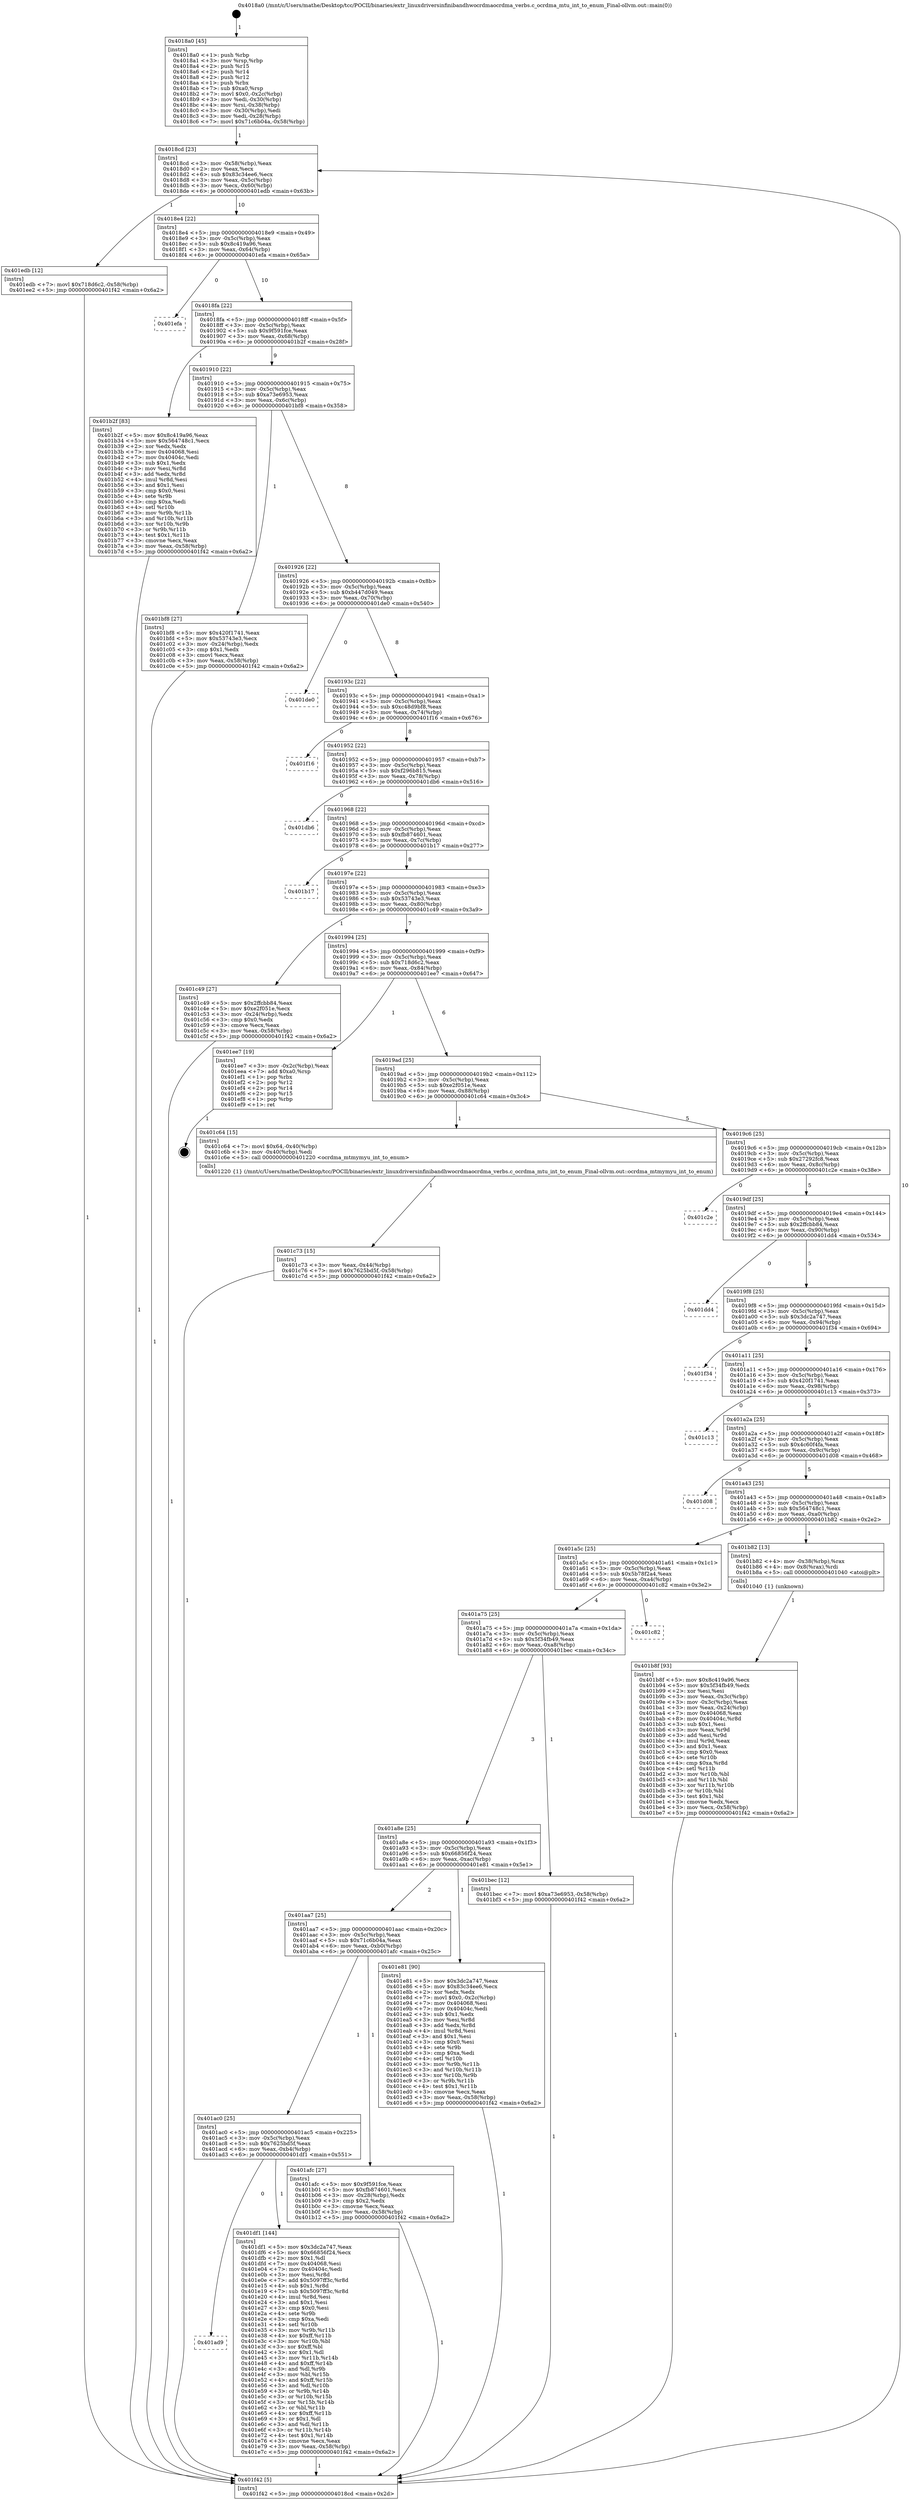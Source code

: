 digraph "0x4018a0" {
  label = "0x4018a0 (/mnt/c/Users/mathe/Desktop/tcc/POCII/binaries/extr_linuxdriversinfinibandhwocrdmaocrdma_verbs.c_ocrdma_mtu_int_to_enum_Final-ollvm.out::main(0))"
  labelloc = "t"
  node[shape=record]

  Entry [label="",width=0.3,height=0.3,shape=circle,fillcolor=black,style=filled]
  "0x4018cd" [label="{
     0x4018cd [23]\l
     | [instrs]\l
     &nbsp;&nbsp;0x4018cd \<+3\>: mov -0x58(%rbp),%eax\l
     &nbsp;&nbsp;0x4018d0 \<+2\>: mov %eax,%ecx\l
     &nbsp;&nbsp;0x4018d2 \<+6\>: sub $0x83c34ee6,%ecx\l
     &nbsp;&nbsp;0x4018d8 \<+3\>: mov %eax,-0x5c(%rbp)\l
     &nbsp;&nbsp;0x4018db \<+3\>: mov %ecx,-0x60(%rbp)\l
     &nbsp;&nbsp;0x4018de \<+6\>: je 0000000000401edb \<main+0x63b\>\l
  }"]
  "0x401edb" [label="{
     0x401edb [12]\l
     | [instrs]\l
     &nbsp;&nbsp;0x401edb \<+7\>: movl $0x718d6c2,-0x58(%rbp)\l
     &nbsp;&nbsp;0x401ee2 \<+5\>: jmp 0000000000401f42 \<main+0x6a2\>\l
  }"]
  "0x4018e4" [label="{
     0x4018e4 [22]\l
     | [instrs]\l
     &nbsp;&nbsp;0x4018e4 \<+5\>: jmp 00000000004018e9 \<main+0x49\>\l
     &nbsp;&nbsp;0x4018e9 \<+3\>: mov -0x5c(%rbp),%eax\l
     &nbsp;&nbsp;0x4018ec \<+5\>: sub $0x8c419a96,%eax\l
     &nbsp;&nbsp;0x4018f1 \<+3\>: mov %eax,-0x64(%rbp)\l
     &nbsp;&nbsp;0x4018f4 \<+6\>: je 0000000000401efa \<main+0x65a\>\l
  }"]
  Exit [label="",width=0.3,height=0.3,shape=circle,fillcolor=black,style=filled,peripheries=2]
  "0x401efa" [label="{
     0x401efa\l
  }", style=dashed]
  "0x4018fa" [label="{
     0x4018fa [22]\l
     | [instrs]\l
     &nbsp;&nbsp;0x4018fa \<+5\>: jmp 00000000004018ff \<main+0x5f\>\l
     &nbsp;&nbsp;0x4018ff \<+3\>: mov -0x5c(%rbp),%eax\l
     &nbsp;&nbsp;0x401902 \<+5\>: sub $0x9f591fce,%eax\l
     &nbsp;&nbsp;0x401907 \<+3\>: mov %eax,-0x68(%rbp)\l
     &nbsp;&nbsp;0x40190a \<+6\>: je 0000000000401b2f \<main+0x28f\>\l
  }"]
  "0x401ad9" [label="{
     0x401ad9\l
  }", style=dashed]
  "0x401b2f" [label="{
     0x401b2f [83]\l
     | [instrs]\l
     &nbsp;&nbsp;0x401b2f \<+5\>: mov $0x8c419a96,%eax\l
     &nbsp;&nbsp;0x401b34 \<+5\>: mov $0x564748c1,%ecx\l
     &nbsp;&nbsp;0x401b39 \<+2\>: xor %edx,%edx\l
     &nbsp;&nbsp;0x401b3b \<+7\>: mov 0x404068,%esi\l
     &nbsp;&nbsp;0x401b42 \<+7\>: mov 0x40404c,%edi\l
     &nbsp;&nbsp;0x401b49 \<+3\>: sub $0x1,%edx\l
     &nbsp;&nbsp;0x401b4c \<+3\>: mov %esi,%r8d\l
     &nbsp;&nbsp;0x401b4f \<+3\>: add %edx,%r8d\l
     &nbsp;&nbsp;0x401b52 \<+4\>: imul %r8d,%esi\l
     &nbsp;&nbsp;0x401b56 \<+3\>: and $0x1,%esi\l
     &nbsp;&nbsp;0x401b59 \<+3\>: cmp $0x0,%esi\l
     &nbsp;&nbsp;0x401b5c \<+4\>: sete %r9b\l
     &nbsp;&nbsp;0x401b60 \<+3\>: cmp $0xa,%edi\l
     &nbsp;&nbsp;0x401b63 \<+4\>: setl %r10b\l
     &nbsp;&nbsp;0x401b67 \<+3\>: mov %r9b,%r11b\l
     &nbsp;&nbsp;0x401b6a \<+3\>: and %r10b,%r11b\l
     &nbsp;&nbsp;0x401b6d \<+3\>: xor %r10b,%r9b\l
     &nbsp;&nbsp;0x401b70 \<+3\>: or %r9b,%r11b\l
     &nbsp;&nbsp;0x401b73 \<+4\>: test $0x1,%r11b\l
     &nbsp;&nbsp;0x401b77 \<+3\>: cmovne %ecx,%eax\l
     &nbsp;&nbsp;0x401b7a \<+3\>: mov %eax,-0x58(%rbp)\l
     &nbsp;&nbsp;0x401b7d \<+5\>: jmp 0000000000401f42 \<main+0x6a2\>\l
  }"]
  "0x401910" [label="{
     0x401910 [22]\l
     | [instrs]\l
     &nbsp;&nbsp;0x401910 \<+5\>: jmp 0000000000401915 \<main+0x75\>\l
     &nbsp;&nbsp;0x401915 \<+3\>: mov -0x5c(%rbp),%eax\l
     &nbsp;&nbsp;0x401918 \<+5\>: sub $0xa73e6953,%eax\l
     &nbsp;&nbsp;0x40191d \<+3\>: mov %eax,-0x6c(%rbp)\l
     &nbsp;&nbsp;0x401920 \<+6\>: je 0000000000401bf8 \<main+0x358\>\l
  }"]
  "0x401df1" [label="{
     0x401df1 [144]\l
     | [instrs]\l
     &nbsp;&nbsp;0x401df1 \<+5\>: mov $0x3dc2a747,%eax\l
     &nbsp;&nbsp;0x401df6 \<+5\>: mov $0x66856f24,%ecx\l
     &nbsp;&nbsp;0x401dfb \<+2\>: mov $0x1,%dl\l
     &nbsp;&nbsp;0x401dfd \<+7\>: mov 0x404068,%esi\l
     &nbsp;&nbsp;0x401e04 \<+7\>: mov 0x40404c,%edi\l
     &nbsp;&nbsp;0x401e0b \<+3\>: mov %esi,%r8d\l
     &nbsp;&nbsp;0x401e0e \<+7\>: add $0x5097ff3c,%r8d\l
     &nbsp;&nbsp;0x401e15 \<+4\>: sub $0x1,%r8d\l
     &nbsp;&nbsp;0x401e19 \<+7\>: sub $0x5097ff3c,%r8d\l
     &nbsp;&nbsp;0x401e20 \<+4\>: imul %r8d,%esi\l
     &nbsp;&nbsp;0x401e24 \<+3\>: and $0x1,%esi\l
     &nbsp;&nbsp;0x401e27 \<+3\>: cmp $0x0,%esi\l
     &nbsp;&nbsp;0x401e2a \<+4\>: sete %r9b\l
     &nbsp;&nbsp;0x401e2e \<+3\>: cmp $0xa,%edi\l
     &nbsp;&nbsp;0x401e31 \<+4\>: setl %r10b\l
     &nbsp;&nbsp;0x401e35 \<+3\>: mov %r9b,%r11b\l
     &nbsp;&nbsp;0x401e38 \<+4\>: xor $0xff,%r11b\l
     &nbsp;&nbsp;0x401e3c \<+3\>: mov %r10b,%bl\l
     &nbsp;&nbsp;0x401e3f \<+3\>: xor $0xff,%bl\l
     &nbsp;&nbsp;0x401e42 \<+3\>: xor $0x1,%dl\l
     &nbsp;&nbsp;0x401e45 \<+3\>: mov %r11b,%r14b\l
     &nbsp;&nbsp;0x401e48 \<+4\>: and $0xff,%r14b\l
     &nbsp;&nbsp;0x401e4c \<+3\>: and %dl,%r9b\l
     &nbsp;&nbsp;0x401e4f \<+3\>: mov %bl,%r15b\l
     &nbsp;&nbsp;0x401e52 \<+4\>: and $0xff,%r15b\l
     &nbsp;&nbsp;0x401e56 \<+3\>: and %dl,%r10b\l
     &nbsp;&nbsp;0x401e59 \<+3\>: or %r9b,%r14b\l
     &nbsp;&nbsp;0x401e5c \<+3\>: or %r10b,%r15b\l
     &nbsp;&nbsp;0x401e5f \<+3\>: xor %r15b,%r14b\l
     &nbsp;&nbsp;0x401e62 \<+3\>: or %bl,%r11b\l
     &nbsp;&nbsp;0x401e65 \<+4\>: xor $0xff,%r11b\l
     &nbsp;&nbsp;0x401e69 \<+3\>: or $0x1,%dl\l
     &nbsp;&nbsp;0x401e6c \<+3\>: and %dl,%r11b\l
     &nbsp;&nbsp;0x401e6f \<+3\>: or %r11b,%r14b\l
     &nbsp;&nbsp;0x401e72 \<+4\>: test $0x1,%r14b\l
     &nbsp;&nbsp;0x401e76 \<+3\>: cmovne %ecx,%eax\l
     &nbsp;&nbsp;0x401e79 \<+3\>: mov %eax,-0x58(%rbp)\l
     &nbsp;&nbsp;0x401e7c \<+5\>: jmp 0000000000401f42 \<main+0x6a2\>\l
  }"]
  "0x401bf8" [label="{
     0x401bf8 [27]\l
     | [instrs]\l
     &nbsp;&nbsp;0x401bf8 \<+5\>: mov $0x420f1741,%eax\l
     &nbsp;&nbsp;0x401bfd \<+5\>: mov $0x53743e3,%ecx\l
     &nbsp;&nbsp;0x401c02 \<+3\>: mov -0x24(%rbp),%edx\l
     &nbsp;&nbsp;0x401c05 \<+3\>: cmp $0x1,%edx\l
     &nbsp;&nbsp;0x401c08 \<+3\>: cmovl %ecx,%eax\l
     &nbsp;&nbsp;0x401c0b \<+3\>: mov %eax,-0x58(%rbp)\l
     &nbsp;&nbsp;0x401c0e \<+5\>: jmp 0000000000401f42 \<main+0x6a2\>\l
  }"]
  "0x401926" [label="{
     0x401926 [22]\l
     | [instrs]\l
     &nbsp;&nbsp;0x401926 \<+5\>: jmp 000000000040192b \<main+0x8b\>\l
     &nbsp;&nbsp;0x40192b \<+3\>: mov -0x5c(%rbp),%eax\l
     &nbsp;&nbsp;0x40192e \<+5\>: sub $0xb447d049,%eax\l
     &nbsp;&nbsp;0x401933 \<+3\>: mov %eax,-0x70(%rbp)\l
     &nbsp;&nbsp;0x401936 \<+6\>: je 0000000000401de0 \<main+0x540\>\l
  }"]
  "0x401c73" [label="{
     0x401c73 [15]\l
     | [instrs]\l
     &nbsp;&nbsp;0x401c73 \<+3\>: mov %eax,-0x44(%rbp)\l
     &nbsp;&nbsp;0x401c76 \<+7\>: movl $0x7625bd5f,-0x58(%rbp)\l
     &nbsp;&nbsp;0x401c7d \<+5\>: jmp 0000000000401f42 \<main+0x6a2\>\l
  }"]
  "0x401de0" [label="{
     0x401de0\l
  }", style=dashed]
  "0x40193c" [label="{
     0x40193c [22]\l
     | [instrs]\l
     &nbsp;&nbsp;0x40193c \<+5\>: jmp 0000000000401941 \<main+0xa1\>\l
     &nbsp;&nbsp;0x401941 \<+3\>: mov -0x5c(%rbp),%eax\l
     &nbsp;&nbsp;0x401944 \<+5\>: sub $0xc48d9bf8,%eax\l
     &nbsp;&nbsp;0x401949 \<+3\>: mov %eax,-0x74(%rbp)\l
     &nbsp;&nbsp;0x40194c \<+6\>: je 0000000000401f16 \<main+0x676\>\l
  }"]
  "0x401b8f" [label="{
     0x401b8f [93]\l
     | [instrs]\l
     &nbsp;&nbsp;0x401b8f \<+5\>: mov $0x8c419a96,%ecx\l
     &nbsp;&nbsp;0x401b94 \<+5\>: mov $0x5f34fb49,%edx\l
     &nbsp;&nbsp;0x401b99 \<+2\>: xor %esi,%esi\l
     &nbsp;&nbsp;0x401b9b \<+3\>: mov %eax,-0x3c(%rbp)\l
     &nbsp;&nbsp;0x401b9e \<+3\>: mov -0x3c(%rbp),%eax\l
     &nbsp;&nbsp;0x401ba1 \<+3\>: mov %eax,-0x24(%rbp)\l
     &nbsp;&nbsp;0x401ba4 \<+7\>: mov 0x404068,%eax\l
     &nbsp;&nbsp;0x401bab \<+8\>: mov 0x40404c,%r8d\l
     &nbsp;&nbsp;0x401bb3 \<+3\>: sub $0x1,%esi\l
     &nbsp;&nbsp;0x401bb6 \<+3\>: mov %eax,%r9d\l
     &nbsp;&nbsp;0x401bb9 \<+3\>: add %esi,%r9d\l
     &nbsp;&nbsp;0x401bbc \<+4\>: imul %r9d,%eax\l
     &nbsp;&nbsp;0x401bc0 \<+3\>: and $0x1,%eax\l
     &nbsp;&nbsp;0x401bc3 \<+3\>: cmp $0x0,%eax\l
     &nbsp;&nbsp;0x401bc6 \<+4\>: sete %r10b\l
     &nbsp;&nbsp;0x401bca \<+4\>: cmp $0xa,%r8d\l
     &nbsp;&nbsp;0x401bce \<+4\>: setl %r11b\l
     &nbsp;&nbsp;0x401bd2 \<+3\>: mov %r10b,%bl\l
     &nbsp;&nbsp;0x401bd5 \<+3\>: and %r11b,%bl\l
     &nbsp;&nbsp;0x401bd8 \<+3\>: xor %r11b,%r10b\l
     &nbsp;&nbsp;0x401bdb \<+3\>: or %r10b,%bl\l
     &nbsp;&nbsp;0x401bde \<+3\>: test $0x1,%bl\l
     &nbsp;&nbsp;0x401be1 \<+3\>: cmovne %edx,%ecx\l
     &nbsp;&nbsp;0x401be4 \<+3\>: mov %ecx,-0x58(%rbp)\l
     &nbsp;&nbsp;0x401be7 \<+5\>: jmp 0000000000401f42 \<main+0x6a2\>\l
  }"]
  "0x401f16" [label="{
     0x401f16\l
  }", style=dashed]
  "0x401952" [label="{
     0x401952 [22]\l
     | [instrs]\l
     &nbsp;&nbsp;0x401952 \<+5\>: jmp 0000000000401957 \<main+0xb7\>\l
     &nbsp;&nbsp;0x401957 \<+3\>: mov -0x5c(%rbp),%eax\l
     &nbsp;&nbsp;0x40195a \<+5\>: sub $0xf296b815,%eax\l
     &nbsp;&nbsp;0x40195f \<+3\>: mov %eax,-0x78(%rbp)\l
     &nbsp;&nbsp;0x401962 \<+6\>: je 0000000000401db6 \<main+0x516\>\l
  }"]
  "0x4018a0" [label="{
     0x4018a0 [45]\l
     | [instrs]\l
     &nbsp;&nbsp;0x4018a0 \<+1\>: push %rbp\l
     &nbsp;&nbsp;0x4018a1 \<+3\>: mov %rsp,%rbp\l
     &nbsp;&nbsp;0x4018a4 \<+2\>: push %r15\l
     &nbsp;&nbsp;0x4018a6 \<+2\>: push %r14\l
     &nbsp;&nbsp;0x4018a8 \<+2\>: push %r12\l
     &nbsp;&nbsp;0x4018aa \<+1\>: push %rbx\l
     &nbsp;&nbsp;0x4018ab \<+7\>: sub $0xa0,%rsp\l
     &nbsp;&nbsp;0x4018b2 \<+7\>: movl $0x0,-0x2c(%rbp)\l
     &nbsp;&nbsp;0x4018b9 \<+3\>: mov %edi,-0x30(%rbp)\l
     &nbsp;&nbsp;0x4018bc \<+4\>: mov %rsi,-0x38(%rbp)\l
     &nbsp;&nbsp;0x4018c0 \<+3\>: mov -0x30(%rbp),%edi\l
     &nbsp;&nbsp;0x4018c3 \<+3\>: mov %edi,-0x28(%rbp)\l
     &nbsp;&nbsp;0x4018c6 \<+7\>: movl $0x71c6b04a,-0x58(%rbp)\l
  }"]
  "0x401db6" [label="{
     0x401db6\l
  }", style=dashed]
  "0x401968" [label="{
     0x401968 [22]\l
     | [instrs]\l
     &nbsp;&nbsp;0x401968 \<+5\>: jmp 000000000040196d \<main+0xcd\>\l
     &nbsp;&nbsp;0x40196d \<+3\>: mov -0x5c(%rbp),%eax\l
     &nbsp;&nbsp;0x401970 \<+5\>: sub $0xfb874601,%eax\l
     &nbsp;&nbsp;0x401975 \<+3\>: mov %eax,-0x7c(%rbp)\l
     &nbsp;&nbsp;0x401978 \<+6\>: je 0000000000401b17 \<main+0x277\>\l
  }"]
  "0x401f42" [label="{
     0x401f42 [5]\l
     | [instrs]\l
     &nbsp;&nbsp;0x401f42 \<+5\>: jmp 00000000004018cd \<main+0x2d\>\l
  }"]
  "0x401b17" [label="{
     0x401b17\l
  }", style=dashed]
  "0x40197e" [label="{
     0x40197e [22]\l
     | [instrs]\l
     &nbsp;&nbsp;0x40197e \<+5\>: jmp 0000000000401983 \<main+0xe3\>\l
     &nbsp;&nbsp;0x401983 \<+3\>: mov -0x5c(%rbp),%eax\l
     &nbsp;&nbsp;0x401986 \<+5\>: sub $0x53743e3,%eax\l
     &nbsp;&nbsp;0x40198b \<+3\>: mov %eax,-0x80(%rbp)\l
     &nbsp;&nbsp;0x40198e \<+6\>: je 0000000000401c49 \<main+0x3a9\>\l
  }"]
  "0x401ac0" [label="{
     0x401ac0 [25]\l
     | [instrs]\l
     &nbsp;&nbsp;0x401ac0 \<+5\>: jmp 0000000000401ac5 \<main+0x225\>\l
     &nbsp;&nbsp;0x401ac5 \<+3\>: mov -0x5c(%rbp),%eax\l
     &nbsp;&nbsp;0x401ac8 \<+5\>: sub $0x7625bd5f,%eax\l
     &nbsp;&nbsp;0x401acd \<+6\>: mov %eax,-0xb4(%rbp)\l
     &nbsp;&nbsp;0x401ad3 \<+6\>: je 0000000000401df1 \<main+0x551\>\l
  }"]
  "0x401c49" [label="{
     0x401c49 [27]\l
     | [instrs]\l
     &nbsp;&nbsp;0x401c49 \<+5\>: mov $0x2ffcbb84,%eax\l
     &nbsp;&nbsp;0x401c4e \<+5\>: mov $0xe2f051e,%ecx\l
     &nbsp;&nbsp;0x401c53 \<+3\>: mov -0x24(%rbp),%edx\l
     &nbsp;&nbsp;0x401c56 \<+3\>: cmp $0x0,%edx\l
     &nbsp;&nbsp;0x401c59 \<+3\>: cmove %ecx,%eax\l
     &nbsp;&nbsp;0x401c5c \<+3\>: mov %eax,-0x58(%rbp)\l
     &nbsp;&nbsp;0x401c5f \<+5\>: jmp 0000000000401f42 \<main+0x6a2\>\l
  }"]
  "0x401994" [label="{
     0x401994 [25]\l
     | [instrs]\l
     &nbsp;&nbsp;0x401994 \<+5\>: jmp 0000000000401999 \<main+0xf9\>\l
     &nbsp;&nbsp;0x401999 \<+3\>: mov -0x5c(%rbp),%eax\l
     &nbsp;&nbsp;0x40199c \<+5\>: sub $0x718d6c2,%eax\l
     &nbsp;&nbsp;0x4019a1 \<+6\>: mov %eax,-0x84(%rbp)\l
     &nbsp;&nbsp;0x4019a7 \<+6\>: je 0000000000401ee7 \<main+0x647\>\l
  }"]
  "0x401afc" [label="{
     0x401afc [27]\l
     | [instrs]\l
     &nbsp;&nbsp;0x401afc \<+5\>: mov $0x9f591fce,%eax\l
     &nbsp;&nbsp;0x401b01 \<+5\>: mov $0xfb874601,%ecx\l
     &nbsp;&nbsp;0x401b06 \<+3\>: mov -0x28(%rbp),%edx\l
     &nbsp;&nbsp;0x401b09 \<+3\>: cmp $0x2,%edx\l
     &nbsp;&nbsp;0x401b0c \<+3\>: cmovne %ecx,%eax\l
     &nbsp;&nbsp;0x401b0f \<+3\>: mov %eax,-0x58(%rbp)\l
     &nbsp;&nbsp;0x401b12 \<+5\>: jmp 0000000000401f42 \<main+0x6a2\>\l
  }"]
  "0x401ee7" [label="{
     0x401ee7 [19]\l
     | [instrs]\l
     &nbsp;&nbsp;0x401ee7 \<+3\>: mov -0x2c(%rbp),%eax\l
     &nbsp;&nbsp;0x401eea \<+7\>: add $0xa0,%rsp\l
     &nbsp;&nbsp;0x401ef1 \<+1\>: pop %rbx\l
     &nbsp;&nbsp;0x401ef2 \<+2\>: pop %r12\l
     &nbsp;&nbsp;0x401ef4 \<+2\>: pop %r14\l
     &nbsp;&nbsp;0x401ef6 \<+2\>: pop %r15\l
     &nbsp;&nbsp;0x401ef8 \<+1\>: pop %rbp\l
     &nbsp;&nbsp;0x401ef9 \<+1\>: ret\l
  }"]
  "0x4019ad" [label="{
     0x4019ad [25]\l
     | [instrs]\l
     &nbsp;&nbsp;0x4019ad \<+5\>: jmp 00000000004019b2 \<main+0x112\>\l
     &nbsp;&nbsp;0x4019b2 \<+3\>: mov -0x5c(%rbp),%eax\l
     &nbsp;&nbsp;0x4019b5 \<+5\>: sub $0xe2f051e,%eax\l
     &nbsp;&nbsp;0x4019ba \<+6\>: mov %eax,-0x88(%rbp)\l
     &nbsp;&nbsp;0x4019c0 \<+6\>: je 0000000000401c64 \<main+0x3c4\>\l
  }"]
  "0x401aa7" [label="{
     0x401aa7 [25]\l
     | [instrs]\l
     &nbsp;&nbsp;0x401aa7 \<+5\>: jmp 0000000000401aac \<main+0x20c\>\l
     &nbsp;&nbsp;0x401aac \<+3\>: mov -0x5c(%rbp),%eax\l
     &nbsp;&nbsp;0x401aaf \<+5\>: sub $0x71c6b04a,%eax\l
     &nbsp;&nbsp;0x401ab4 \<+6\>: mov %eax,-0xb0(%rbp)\l
     &nbsp;&nbsp;0x401aba \<+6\>: je 0000000000401afc \<main+0x25c\>\l
  }"]
  "0x401c64" [label="{
     0x401c64 [15]\l
     | [instrs]\l
     &nbsp;&nbsp;0x401c64 \<+7\>: movl $0x64,-0x40(%rbp)\l
     &nbsp;&nbsp;0x401c6b \<+3\>: mov -0x40(%rbp),%edi\l
     &nbsp;&nbsp;0x401c6e \<+5\>: call 0000000000401220 \<ocrdma_mtmymyu_int_to_enum\>\l
     | [calls]\l
     &nbsp;&nbsp;0x401220 \{1\} (/mnt/c/Users/mathe/Desktop/tcc/POCII/binaries/extr_linuxdriversinfinibandhwocrdmaocrdma_verbs.c_ocrdma_mtu_int_to_enum_Final-ollvm.out::ocrdma_mtmymyu_int_to_enum)\l
  }"]
  "0x4019c6" [label="{
     0x4019c6 [25]\l
     | [instrs]\l
     &nbsp;&nbsp;0x4019c6 \<+5\>: jmp 00000000004019cb \<main+0x12b\>\l
     &nbsp;&nbsp;0x4019cb \<+3\>: mov -0x5c(%rbp),%eax\l
     &nbsp;&nbsp;0x4019ce \<+5\>: sub $0x27292fc8,%eax\l
     &nbsp;&nbsp;0x4019d3 \<+6\>: mov %eax,-0x8c(%rbp)\l
     &nbsp;&nbsp;0x4019d9 \<+6\>: je 0000000000401c2e \<main+0x38e\>\l
  }"]
  "0x401e81" [label="{
     0x401e81 [90]\l
     | [instrs]\l
     &nbsp;&nbsp;0x401e81 \<+5\>: mov $0x3dc2a747,%eax\l
     &nbsp;&nbsp;0x401e86 \<+5\>: mov $0x83c34ee6,%ecx\l
     &nbsp;&nbsp;0x401e8b \<+2\>: xor %edx,%edx\l
     &nbsp;&nbsp;0x401e8d \<+7\>: movl $0x0,-0x2c(%rbp)\l
     &nbsp;&nbsp;0x401e94 \<+7\>: mov 0x404068,%esi\l
     &nbsp;&nbsp;0x401e9b \<+7\>: mov 0x40404c,%edi\l
     &nbsp;&nbsp;0x401ea2 \<+3\>: sub $0x1,%edx\l
     &nbsp;&nbsp;0x401ea5 \<+3\>: mov %esi,%r8d\l
     &nbsp;&nbsp;0x401ea8 \<+3\>: add %edx,%r8d\l
     &nbsp;&nbsp;0x401eab \<+4\>: imul %r8d,%esi\l
     &nbsp;&nbsp;0x401eaf \<+3\>: and $0x1,%esi\l
     &nbsp;&nbsp;0x401eb2 \<+3\>: cmp $0x0,%esi\l
     &nbsp;&nbsp;0x401eb5 \<+4\>: sete %r9b\l
     &nbsp;&nbsp;0x401eb9 \<+3\>: cmp $0xa,%edi\l
     &nbsp;&nbsp;0x401ebc \<+4\>: setl %r10b\l
     &nbsp;&nbsp;0x401ec0 \<+3\>: mov %r9b,%r11b\l
     &nbsp;&nbsp;0x401ec3 \<+3\>: and %r10b,%r11b\l
     &nbsp;&nbsp;0x401ec6 \<+3\>: xor %r10b,%r9b\l
     &nbsp;&nbsp;0x401ec9 \<+3\>: or %r9b,%r11b\l
     &nbsp;&nbsp;0x401ecc \<+4\>: test $0x1,%r11b\l
     &nbsp;&nbsp;0x401ed0 \<+3\>: cmovne %ecx,%eax\l
     &nbsp;&nbsp;0x401ed3 \<+3\>: mov %eax,-0x58(%rbp)\l
     &nbsp;&nbsp;0x401ed6 \<+5\>: jmp 0000000000401f42 \<main+0x6a2\>\l
  }"]
  "0x401c2e" [label="{
     0x401c2e\l
  }", style=dashed]
  "0x4019df" [label="{
     0x4019df [25]\l
     | [instrs]\l
     &nbsp;&nbsp;0x4019df \<+5\>: jmp 00000000004019e4 \<main+0x144\>\l
     &nbsp;&nbsp;0x4019e4 \<+3\>: mov -0x5c(%rbp),%eax\l
     &nbsp;&nbsp;0x4019e7 \<+5\>: sub $0x2ffcbb84,%eax\l
     &nbsp;&nbsp;0x4019ec \<+6\>: mov %eax,-0x90(%rbp)\l
     &nbsp;&nbsp;0x4019f2 \<+6\>: je 0000000000401dd4 \<main+0x534\>\l
  }"]
  "0x401a8e" [label="{
     0x401a8e [25]\l
     | [instrs]\l
     &nbsp;&nbsp;0x401a8e \<+5\>: jmp 0000000000401a93 \<main+0x1f3\>\l
     &nbsp;&nbsp;0x401a93 \<+3\>: mov -0x5c(%rbp),%eax\l
     &nbsp;&nbsp;0x401a96 \<+5\>: sub $0x66856f24,%eax\l
     &nbsp;&nbsp;0x401a9b \<+6\>: mov %eax,-0xac(%rbp)\l
     &nbsp;&nbsp;0x401aa1 \<+6\>: je 0000000000401e81 \<main+0x5e1\>\l
  }"]
  "0x401dd4" [label="{
     0x401dd4\l
  }", style=dashed]
  "0x4019f8" [label="{
     0x4019f8 [25]\l
     | [instrs]\l
     &nbsp;&nbsp;0x4019f8 \<+5\>: jmp 00000000004019fd \<main+0x15d\>\l
     &nbsp;&nbsp;0x4019fd \<+3\>: mov -0x5c(%rbp),%eax\l
     &nbsp;&nbsp;0x401a00 \<+5\>: sub $0x3dc2a747,%eax\l
     &nbsp;&nbsp;0x401a05 \<+6\>: mov %eax,-0x94(%rbp)\l
     &nbsp;&nbsp;0x401a0b \<+6\>: je 0000000000401f34 \<main+0x694\>\l
  }"]
  "0x401bec" [label="{
     0x401bec [12]\l
     | [instrs]\l
     &nbsp;&nbsp;0x401bec \<+7\>: movl $0xa73e6953,-0x58(%rbp)\l
     &nbsp;&nbsp;0x401bf3 \<+5\>: jmp 0000000000401f42 \<main+0x6a2\>\l
  }"]
  "0x401f34" [label="{
     0x401f34\l
  }", style=dashed]
  "0x401a11" [label="{
     0x401a11 [25]\l
     | [instrs]\l
     &nbsp;&nbsp;0x401a11 \<+5\>: jmp 0000000000401a16 \<main+0x176\>\l
     &nbsp;&nbsp;0x401a16 \<+3\>: mov -0x5c(%rbp),%eax\l
     &nbsp;&nbsp;0x401a19 \<+5\>: sub $0x420f1741,%eax\l
     &nbsp;&nbsp;0x401a1e \<+6\>: mov %eax,-0x98(%rbp)\l
     &nbsp;&nbsp;0x401a24 \<+6\>: je 0000000000401c13 \<main+0x373\>\l
  }"]
  "0x401a75" [label="{
     0x401a75 [25]\l
     | [instrs]\l
     &nbsp;&nbsp;0x401a75 \<+5\>: jmp 0000000000401a7a \<main+0x1da\>\l
     &nbsp;&nbsp;0x401a7a \<+3\>: mov -0x5c(%rbp),%eax\l
     &nbsp;&nbsp;0x401a7d \<+5\>: sub $0x5f34fb49,%eax\l
     &nbsp;&nbsp;0x401a82 \<+6\>: mov %eax,-0xa8(%rbp)\l
     &nbsp;&nbsp;0x401a88 \<+6\>: je 0000000000401bec \<main+0x34c\>\l
  }"]
  "0x401c13" [label="{
     0x401c13\l
  }", style=dashed]
  "0x401a2a" [label="{
     0x401a2a [25]\l
     | [instrs]\l
     &nbsp;&nbsp;0x401a2a \<+5\>: jmp 0000000000401a2f \<main+0x18f\>\l
     &nbsp;&nbsp;0x401a2f \<+3\>: mov -0x5c(%rbp),%eax\l
     &nbsp;&nbsp;0x401a32 \<+5\>: sub $0x4c60f4fa,%eax\l
     &nbsp;&nbsp;0x401a37 \<+6\>: mov %eax,-0x9c(%rbp)\l
     &nbsp;&nbsp;0x401a3d \<+6\>: je 0000000000401d08 \<main+0x468\>\l
  }"]
  "0x401c82" [label="{
     0x401c82\l
  }", style=dashed]
  "0x401d08" [label="{
     0x401d08\l
  }", style=dashed]
  "0x401a43" [label="{
     0x401a43 [25]\l
     | [instrs]\l
     &nbsp;&nbsp;0x401a43 \<+5\>: jmp 0000000000401a48 \<main+0x1a8\>\l
     &nbsp;&nbsp;0x401a48 \<+3\>: mov -0x5c(%rbp),%eax\l
     &nbsp;&nbsp;0x401a4b \<+5\>: sub $0x564748c1,%eax\l
     &nbsp;&nbsp;0x401a50 \<+6\>: mov %eax,-0xa0(%rbp)\l
     &nbsp;&nbsp;0x401a56 \<+6\>: je 0000000000401b82 \<main+0x2e2\>\l
  }"]
  "0x401a5c" [label="{
     0x401a5c [25]\l
     | [instrs]\l
     &nbsp;&nbsp;0x401a5c \<+5\>: jmp 0000000000401a61 \<main+0x1c1\>\l
     &nbsp;&nbsp;0x401a61 \<+3\>: mov -0x5c(%rbp),%eax\l
     &nbsp;&nbsp;0x401a64 \<+5\>: sub $0x5b78f2a4,%eax\l
     &nbsp;&nbsp;0x401a69 \<+6\>: mov %eax,-0xa4(%rbp)\l
     &nbsp;&nbsp;0x401a6f \<+6\>: je 0000000000401c82 \<main+0x3e2\>\l
  }"]
  "0x401b82" [label="{
     0x401b82 [13]\l
     | [instrs]\l
     &nbsp;&nbsp;0x401b82 \<+4\>: mov -0x38(%rbp),%rax\l
     &nbsp;&nbsp;0x401b86 \<+4\>: mov 0x8(%rax),%rdi\l
     &nbsp;&nbsp;0x401b8a \<+5\>: call 0000000000401040 \<atoi@plt\>\l
     | [calls]\l
     &nbsp;&nbsp;0x401040 \{1\} (unknown)\l
  }"]
  Entry -> "0x4018a0" [label=" 1"]
  "0x4018cd" -> "0x401edb" [label=" 1"]
  "0x4018cd" -> "0x4018e4" [label=" 10"]
  "0x401ee7" -> Exit [label=" 1"]
  "0x4018e4" -> "0x401efa" [label=" 0"]
  "0x4018e4" -> "0x4018fa" [label=" 10"]
  "0x401edb" -> "0x401f42" [label=" 1"]
  "0x4018fa" -> "0x401b2f" [label=" 1"]
  "0x4018fa" -> "0x401910" [label=" 9"]
  "0x401e81" -> "0x401f42" [label=" 1"]
  "0x401910" -> "0x401bf8" [label=" 1"]
  "0x401910" -> "0x401926" [label=" 8"]
  "0x401df1" -> "0x401f42" [label=" 1"]
  "0x401926" -> "0x401de0" [label=" 0"]
  "0x401926" -> "0x40193c" [label=" 8"]
  "0x401ac0" -> "0x401df1" [label=" 1"]
  "0x40193c" -> "0x401f16" [label=" 0"]
  "0x40193c" -> "0x401952" [label=" 8"]
  "0x401ac0" -> "0x401ad9" [label=" 0"]
  "0x401952" -> "0x401db6" [label=" 0"]
  "0x401952" -> "0x401968" [label=" 8"]
  "0x401c73" -> "0x401f42" [label=" 1"]
  "0x401968" -> "0x401b17" [label=" 0"]
  "0x401968" -> "0x40197e" [label=" 8"]
  "0x401c64" -> "0x401c73" [label=" 1"]
  "0x40197e" -> "0x401c49" [label=" 1"]
  "0x40197e" -> "0x401994" [label=" 7"]
  "0x401c49" -> "0x401f42" [label=" 1"]
  "0x401994" -> "0x401ee7" [label=" 1"]
  "0x401994" -> "0x4019ad" [label=" 6"]
  "0x401bf8" -> "0x401f42" [label=" 1"]
  "0x4019ad" -> "0x401c64" [label=" 1"]
  "0x4019ad" -> "0x4019c6" [label=" 5"]
  "0x401b8f" -> "0x401f42" [label=" 1"]
  "0x4019c6" -> "0x401c2e" [label=" 0"]
  "0x4019c6" -> "0x4019df" [label=" 5"]
  "0x401b82" -> "0x401b8f" [label=" 1"]
  "0x4019df" -> "0x401dd4" [label=" 0"]
  "0x4019df" -> "0x4019f8" [label=" 5"]
  "0x401f42" -> "0x4018cd" [label=" 10"]
  "0x4019f8" -> "0x401f34" [label=" 0"]
  "0x4019f8" -> "0x401a11" [label=" 5"]
  "0x4018a0" -> "0x4018cd" [label=" 1"]
  "0x401a11" -> "0x401c13" [label=" 0"]
  "0x401a11" -> "0x401a2a" [label=" 5"]
  "0x401aa7" -> "0x401ac0" [label=" 1"]
  "0x401a2a" -> "0x401d08" [label=" 0"]
  "0x401a2a" -> "0x401a43" [label=" 5"]
  "0x401aa7" -> "0x401afc" [label=" 1"]
  "0x401a43" -> "0x401b82" [label=" 1"]
  "0x401a43" -> "0x401a5c" [label=" 4"]
  "0x401bec" -> "0x401f42" [label=" 1"]
  "0x401a5c" -> "0x401c82" [label=" 0"]
  "0x401a5c" -> "0x401a75" [label=" 4"]
  "0x401afc" -> "0x401f42" [label=" 1"]
  "0x401a75" -> "0x401bec" [label=" 1"]
  "0x401a75" -> "0x401a8e" [label=" 3"]
  "0x401b2f" -> "0x401f42" [label=" 1"]
  "0x401a8e" -> "0x401e81" [label=" 1"]
  "0x401a8e" -> "0x401aa7" [label=" 2"]
}
